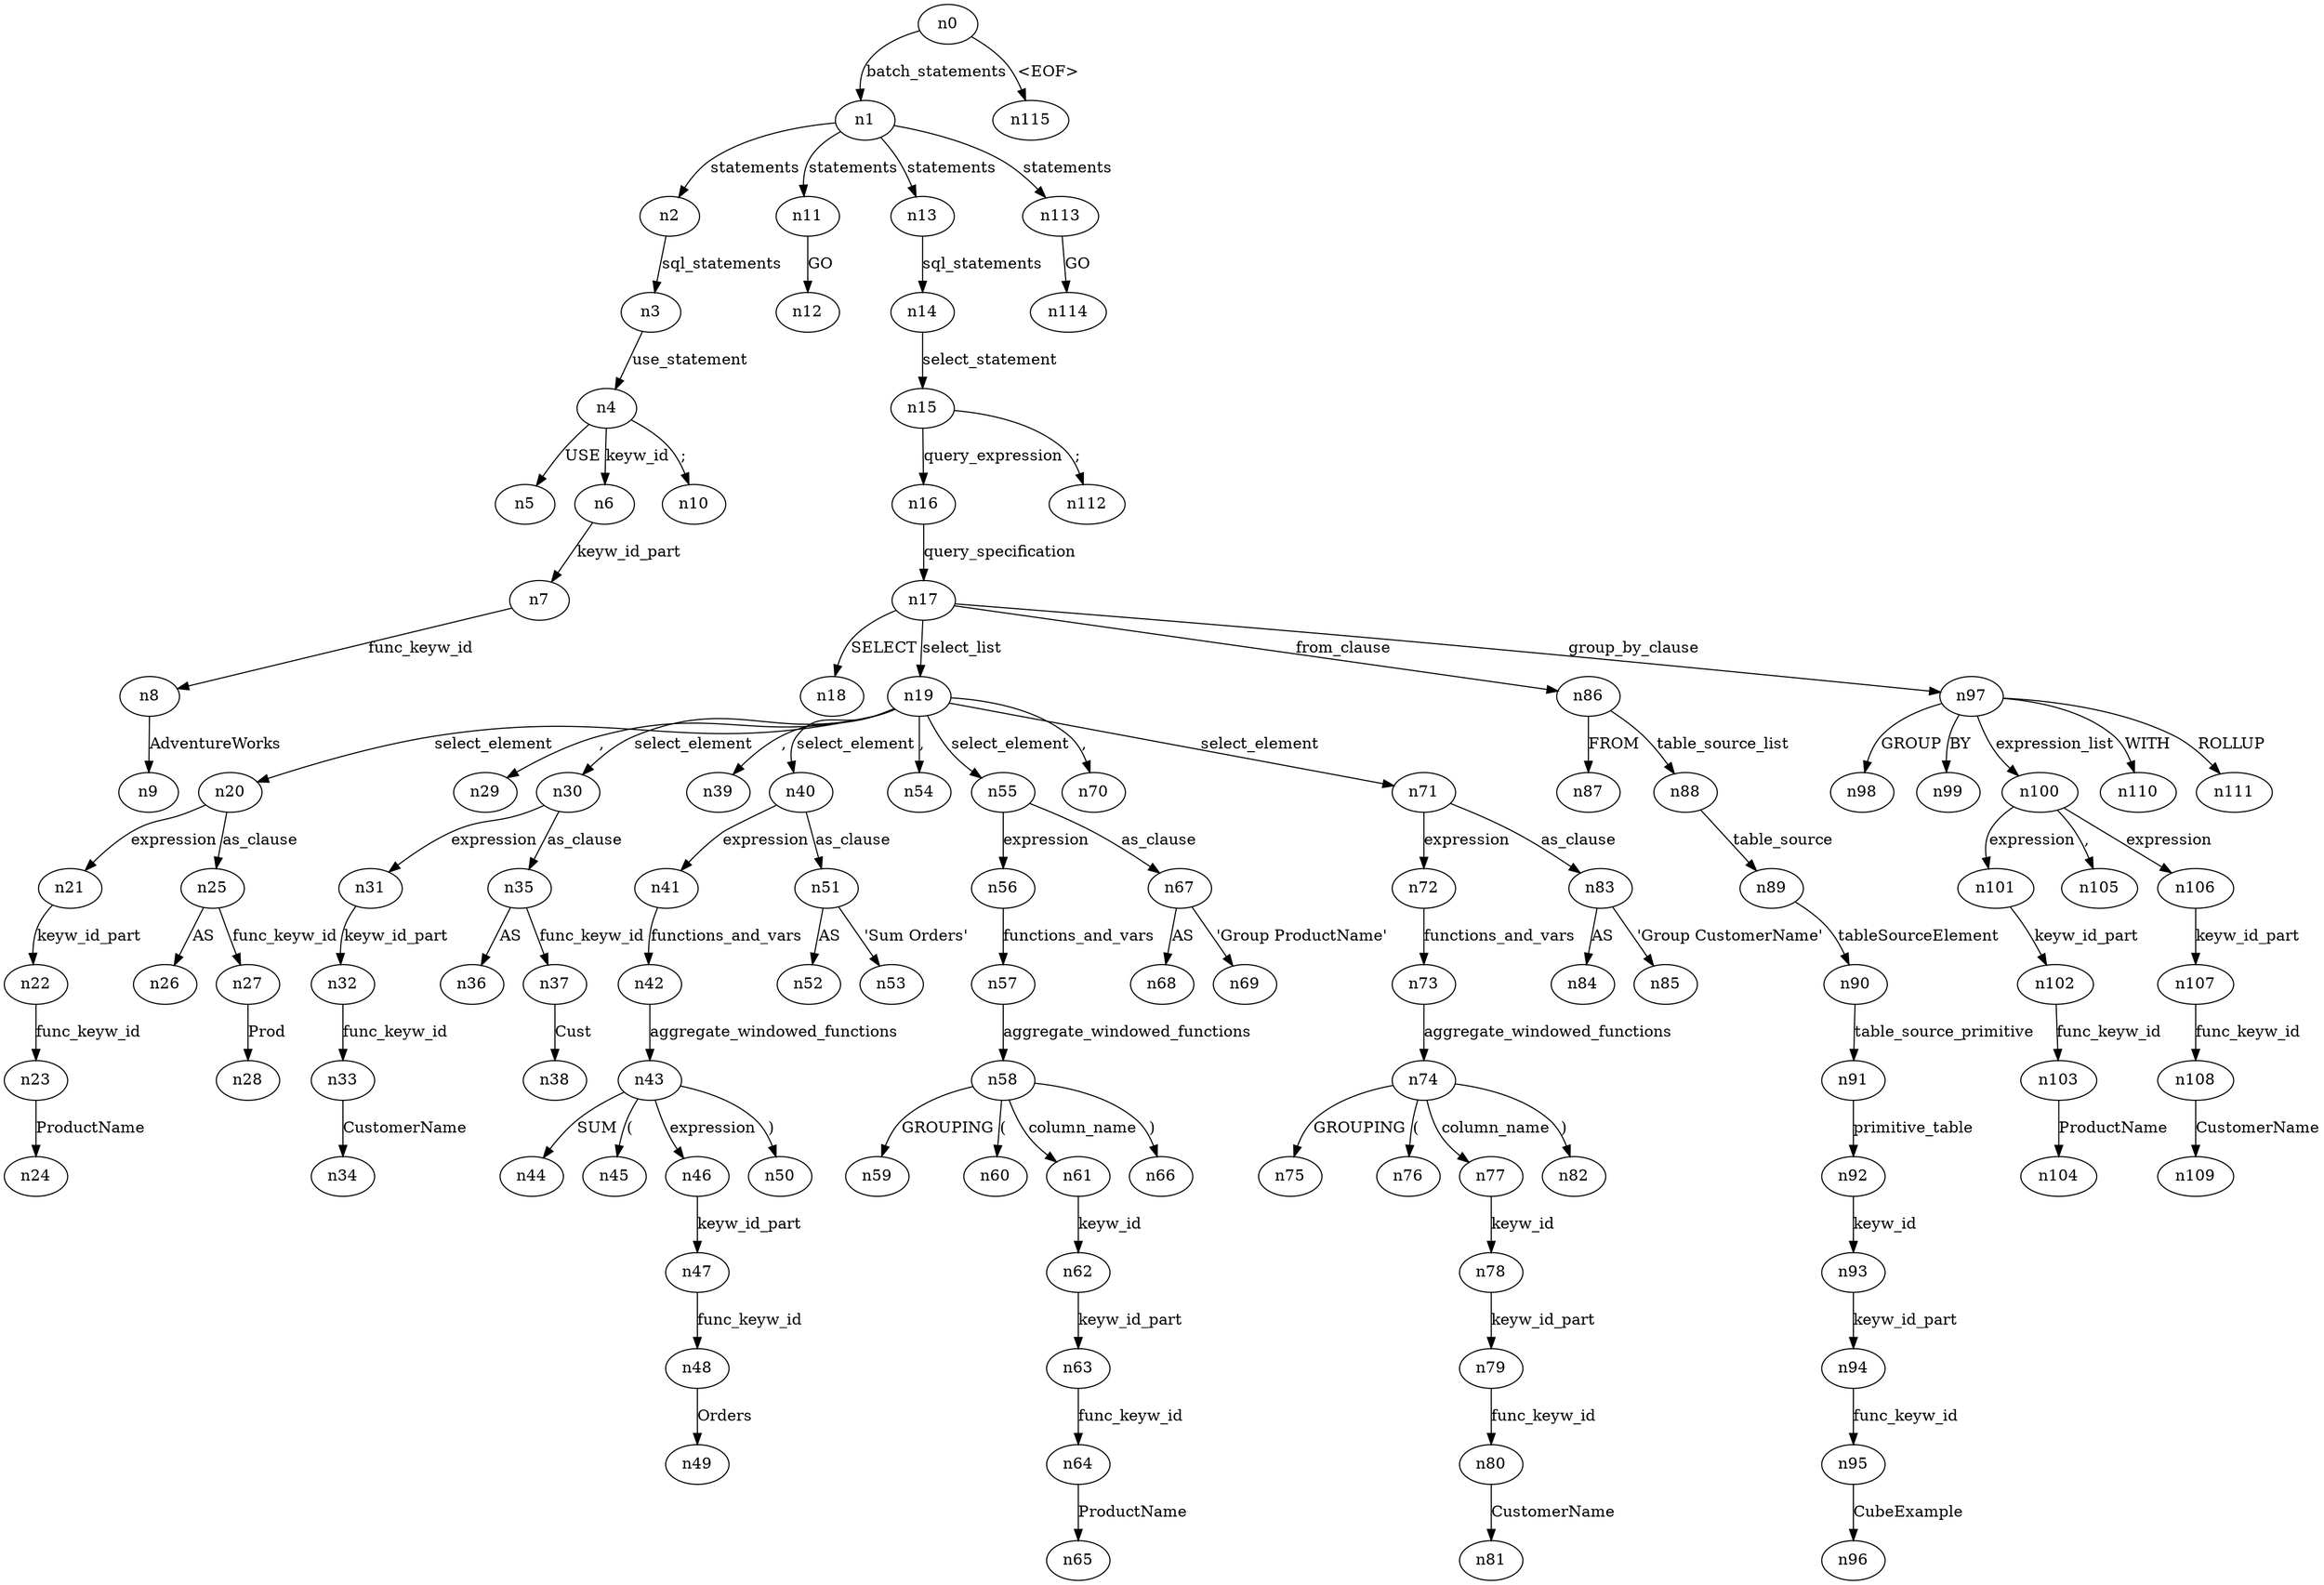 digraph ParseTree {
  n0 -> n1 [label="batch_statements"];
  n1 -> n2 [label="statements"];
  n2 -> n3 [label="sql_statements"];
  n3 -> n4 [label="use_statement"];
  n4 -> n5 [label="USE"];
  n4 -> n6 [label="keyw_id"];
  n6 -> n7 [label="keyw_id_part"];
  n7 -> n8 [label="func_keyw_id"];
  n8 -> n9 [label="AdventureWorks"];
  n4 -> n10 [label=";"];
  n1 -> n11 [label="statements"];
  n11 -> n12 [label="GO"];
  n1 -> n13 [label="statements"];
  n13 -> n14 [label="sql_statements"];
  n14 -> n15 [label="select_statement"];
  n15 -> n16 [label="query_expression"];
  n16 -> n17 [label="query_specification"];
  n17 -> n18 [label="SELECT"];
  n17 -> n19 [label="select_list"];
  n19 -> n20 [label="select_element"];
  n20 -> n21 [label="expression"];
  n21 -> n22 [label="keyw_id_part"];
  n22 -> n23 [label="func_keyw_id"];
  n23 -> n24 [label="ProductName"];
  n20 -> n25 [label="as_clause"];
  n25 -> n26 [label="AS"];
  n25 -> n27 [label="func_keyw_id"];
  n27 -> n28 [label="Prod"];
  n19 -> n29 [label=","];
  n19 -> n30 [label="select_element"];
  n30 -> n31 [label="expression"];
  n31 -> n32 [label="keyw_id_part"];
  n32 -> n33 [label="func_keyw_id"];
  n33 -> n34 [label="CustomerName"];
  n30 -> n35 [label="as_clause"];
  n35 -> n36 [label="AS"];
  n35 -> n37 [label="func_keyw_id"];
  n37 -> n38 [label="Cust"];
  n19 -> n39 [label=","];
  n19 -> n40 [label="select_element"];
  n40 -> n41 [label="expression"];
  n41 -> n42 [label="functions_and_vars"];
  n42 -> n43 [label="aggregate_windowed_functions"];
  n43 -> n44 [label="SUM"];
  n43 -> n45 [label="("];
  n43 -> n46 [label="expression"];
  n46 -> n47 [label="keyw_id_part"];
  n47 -> n48 [label="func_keyw_id"];
  n48 -> n49 [label="Orders"];
  n43 -> n50 [label=")"];
  n40 -> n51 [label="as_clause"];
  n51 -> n52 [label="AS"];
  n51 -> n53 [label="'Sum Orders'"];
  n19 -> n54 [label=","];
  n19 -> n55 [label="select_element"];
  n55 -> n56 [label="expression"];
  n56 -> n57 [label="functions_and_vars"];
  n57 -> n58 [label="aggregate_windowed_functions"];
  n58 -> n59 [label="GROUPING"];
  n58 -> n60 [label="("];
  n58 -> n61 [label="column_name"];
  n61 -> n62 [label="keyw_id"];
  n62 -> n63 [label="keyw_id_part"];
  n63 -> n64 [label="func_keyw_id"];
  n64 -> n65 [label="ProductName"];
  n58 -> n66 [label=")"];
  n55 -> n67 [label="as_clause"];
  n67 -> n68 [label="AS"];
  n67 -> n69 [label="'Group ProductName'"];
  n19 -> n70 [label=","];
  n19 -> n71 [label="select_element"];
  n71 -> n72 [label="expression"];
  n72 -> n73 [label="functions_and_vars"];
  n73 -> n74 [label="aggregate_windowed_functions"];
  n74 -> n75 [label="GROUPING"];
  n74 -> n76 [label="("];
  n74 -> n77 [label="column_name"];
  n77 -> n78 [label="keyw_id"];
  n78 -> n79 [label="keyw_id_part"];
  n79 -> n80 [label="func_keyw_id"];
  n80 -> n81 [label="CustomerName"];
  n74 -> n82 [label=")"];
  n71 -> n83 [label="as_clause"];
  n83 -> n84 [label="AS"];
  n83 -> n85 [label="'Group CustomerName'"];
  n17 -> n86 [label="from_clause"];
  n86 -> n87 [label="FROM"];
  n86 -> n88 [label="table_source_list"];
  n88 -> n89 [label="table_source"];
  n89 -> n90 [label="tableSourceElement"];
  n90 -> n91 [label="table_source_primitive"];
  n91 -> n92 [label="primitive_table"];
  n92 -> n93 [label="keyw_id"];
  n93 -> n94 [label="keyw_id_part"];
  n94 -> n95 [label="func_keyw_id"];
  n95 -> n96 [label="CubeExample"];
  n17 -> n97 [label="group_by_clause"];
  n97 -> n98 [label="GROUP"];
  n97 -> n99 [label="BY"];
  n97 -> n100 [label="expression_list"];
  n100 -> n101 [label="expression"];
  n101 -> n102 [label="keyw_id_part"];
  n102 -> n103 [label="func_keyw_id"];
  n103 -> n104 [label="ProductName"];
  n100 -> n105 [label=","];
  n100 -> n106 [label="expression"];
  n106 -> n107 [label="keyw_id_part"];
  n107 -> n108 [label="func_keyw_id"];
  n108 -> n109 [label="CustomerName"];
  n97 -> n110 [label="WITH"];
  n97 -> n111 [label="ROLLUP"];
  n15 -> n112 [label=";"];
  n1 -> n113 [label="statements"];
  n113 -> n114 [label="GO"];
  n0 -> n115 [label="<EOF>"];
}